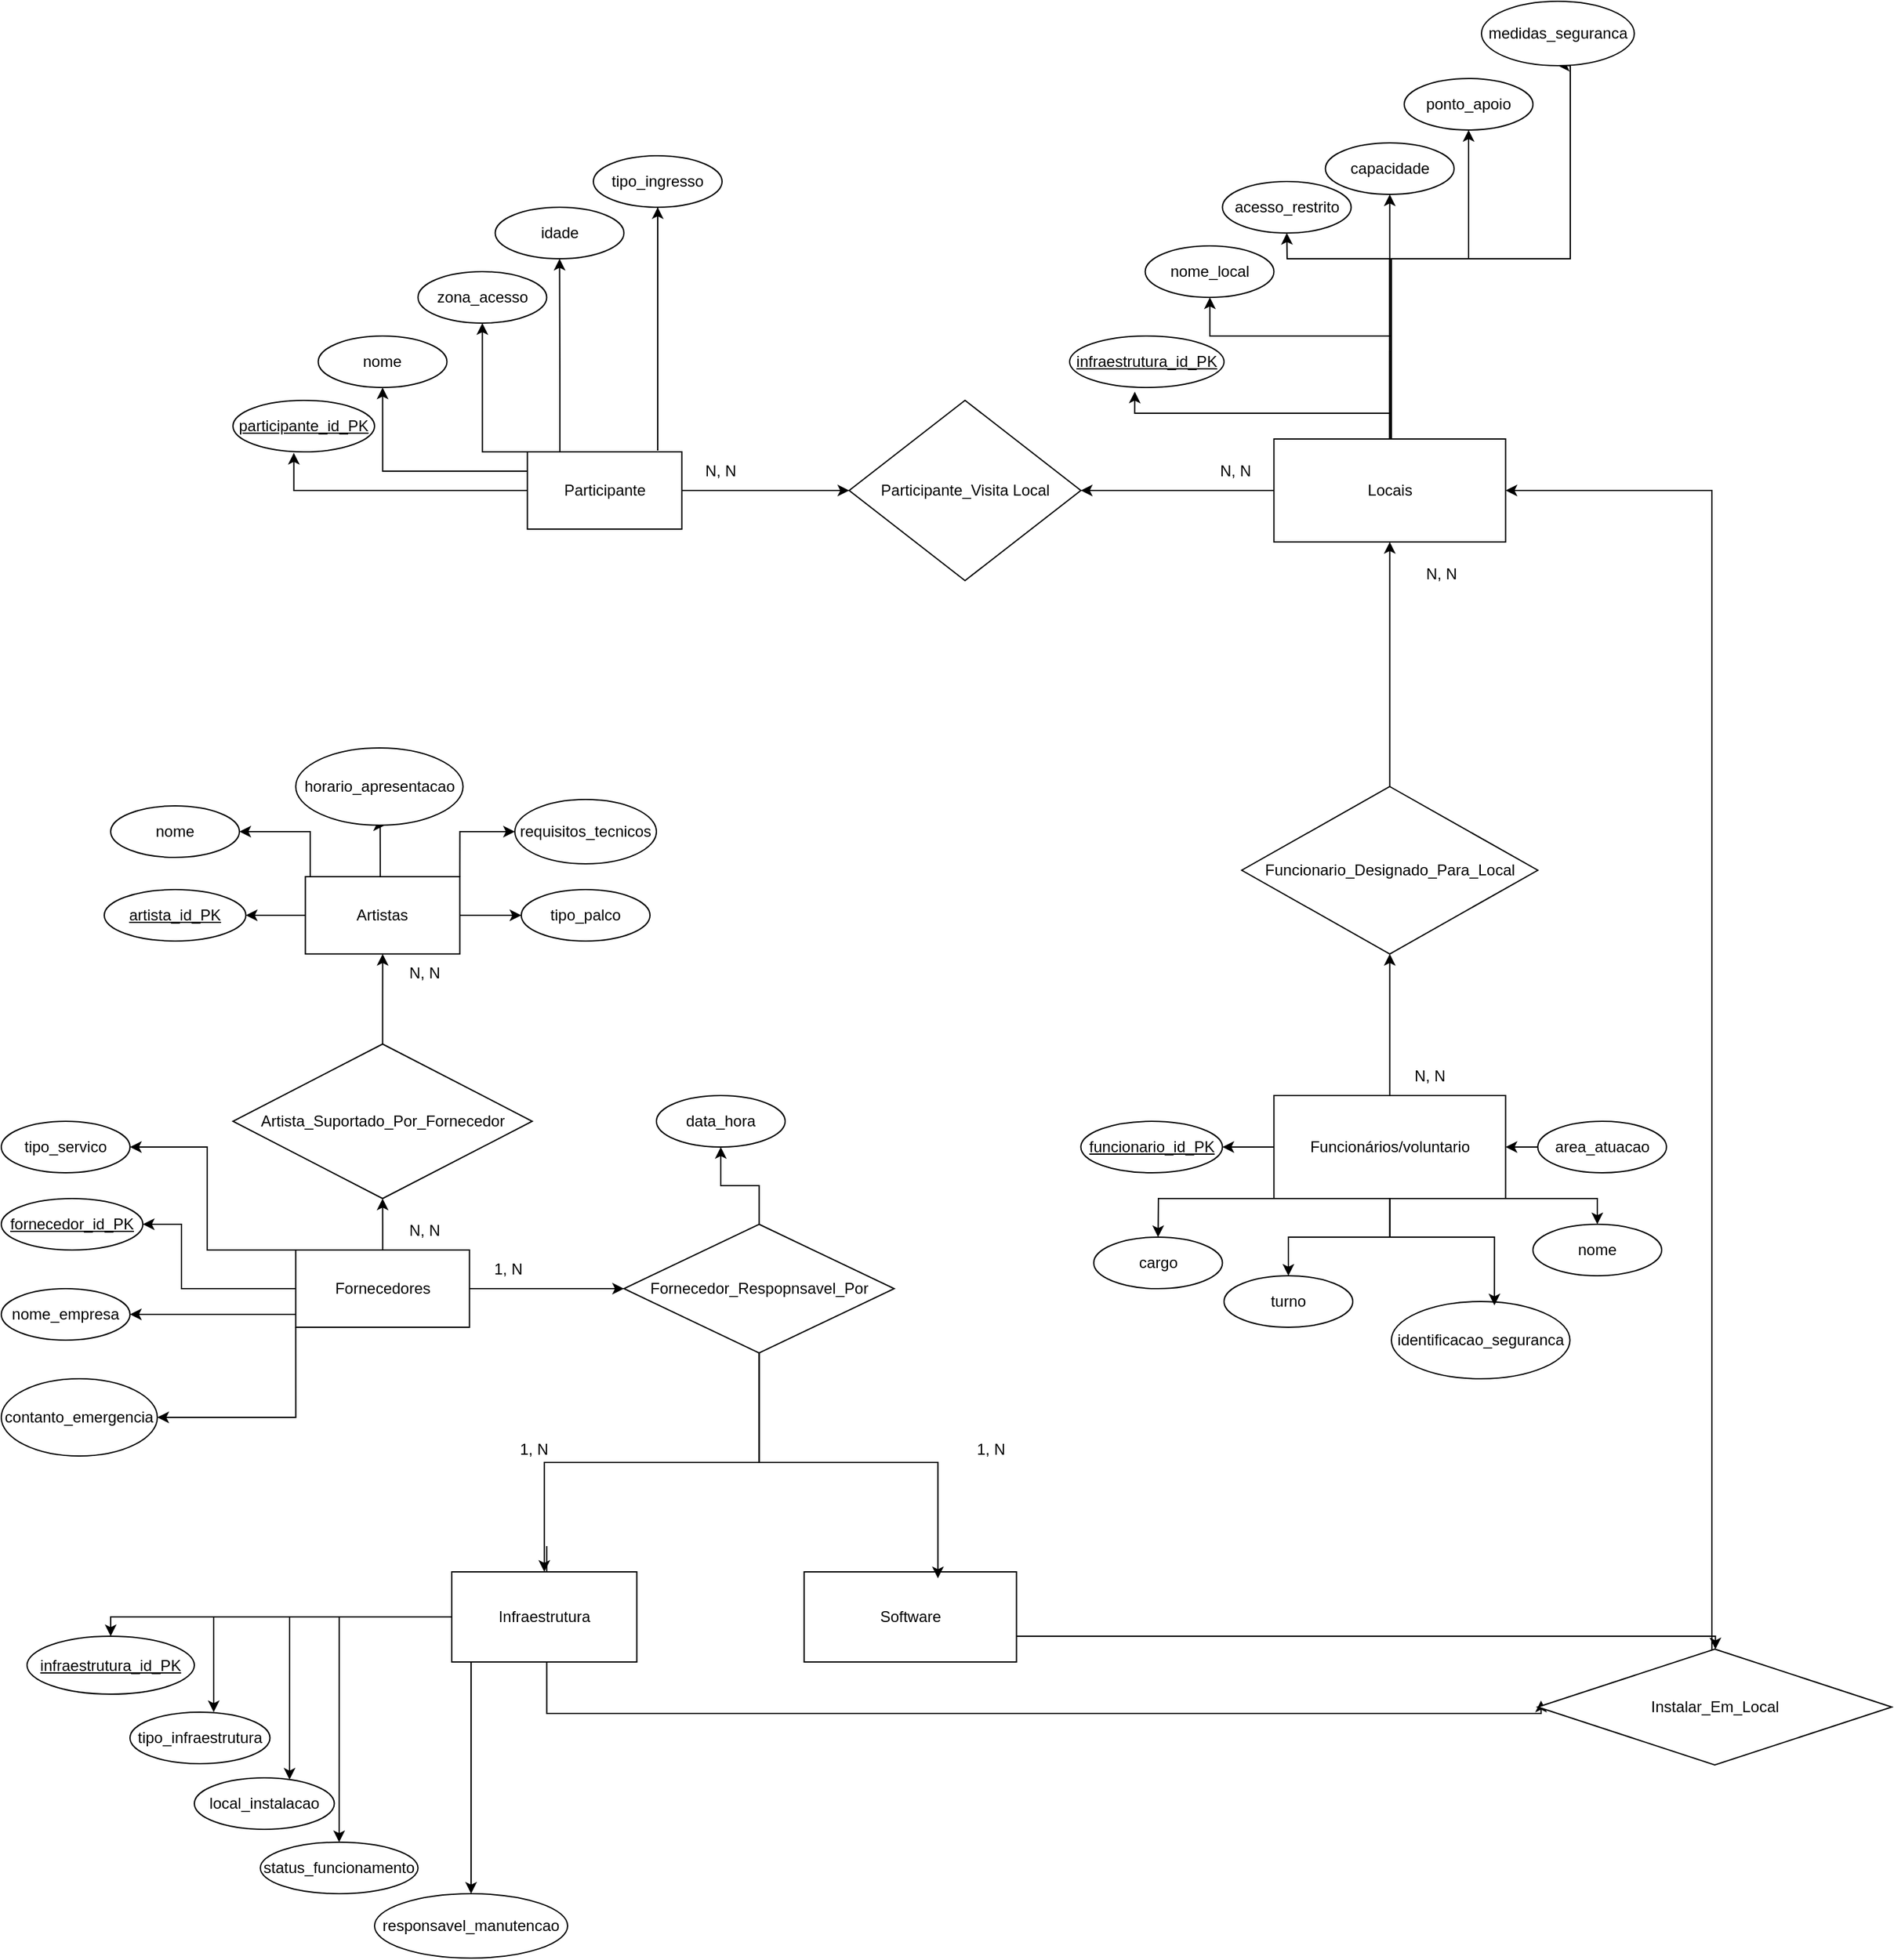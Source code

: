 <mxfile version="24.8.4">
  <diagram name="Página-1" id="hL2a2Nl7HlBN7vKdsbAJ">
    <mxGraphModel dx="4207" dy="4016" grid="1" gridSize="10" guides="1" tooltips="1" connect="1" arrows="1" fold="1" page="1" pageScale="1" pageWidth="827" pageHeight="1169" math="0" shadow="0">
      <root>
        <mxCell id="0" />
        <mxCell id="1" parent="0" />
        <mxCell id="MAmqwICPZgWBD1YirxLC-1" style="edgeStyle=orthogonalEdgeStyle;rounded=0;orthogonalLoop=1;jettySize=auto;html=1;" parent="1" source="MAmqwICPZgWBD1YirxLC-2" target="MAmqwICPZgWBD1YirxLC-13" edge="1">
          <mxGeometry relative="1" as="geometry" />
        </mxCell>
        <mxCell id="AtauicXUbGzkKiZJgYS7-9" style="edgeStyle=orthogonalEdgeStyle;rounded=0;orthogonalLoop=1;jettySize=auto;html=1;exitX=0;exitY=0.25;exitDx=0;exitDy=0;entryX=0.5;entryY=1;entryDx=0;entryDy=0;" edge="1" parent="1" source="MAmqwICPZgWBD1YirxLC-2" target="AtauicXUbGzkKiZJgYS7-2">
          <mxGeometry relative="1" as="geometry" />
        </mxCell>
        <mxCell id="AtauicXUbGzkKiZJgYS7-10" style="edgeStyle=orthogonalEdgeStyle;rounded=0;orthogonalLoop=1;jettySize=auto;html=1;exitX=0;exitY=0;exitDx=0;exitDy=0;entryX=0.5;entryY=1;entryDx=0;entryDy=0;" edge="1" parent="1" source="MAmqwICPZgWBD1YirxLC-2" target="AtauicXUbGzkKiZJgYS7-6">
          <mxGeometry relative="1" as="geometry">
            <Array as="points">
              <mxPoint x="334" y="190" />
            </Array>
          </mxGeometry>
        </mxCell>
        <mxCell id="AtauicXUbGzkKiZJgYS7-11" style="edgeStyle=orthogonalEdgeStyle;rounded=0;orthogonalLoop=1;jettySize=auto;html=1;entryX=0.5;entryY=1;entryDx=0;entryDy=0;" edge="1" parent="1" source="MAmqwICPZgWBD1YirxLC-2" target="AtauicXUbGzkKiZJgYS7-8">
          <mxGeometry relative="1" as="geometry">
            <Array as="points">
              <mxPoint x="394" y="140" />
              <mxPoint x="394" y="140" />
            </Array>
          </mxGeometry>
        </mxCell>
        <mxCell id="MAmqwICPZgWBD1YirxLC-2" value="Participante" style="rounded=0;whiteSpace=wrap;html=1;" parent="1" vertex="1">
          <mxGeometry x="368.75" y="190" width="120" height="60" as="geometry" />
        </mxCell>
        <mxCell id="MAmqwICPZgWBD1YirxLC-3" value="" style="edgeStyle=orthogonalEdgeStyle;rounded=0;orthogonalLoop=1;jettySize=auto;html=1;" parent="1" edge="1">
          <mxGeometry relative="1" as="geometry">
            <mxPoint x="383.75" y="1040" as="sourcePoint" />
            <mxPoint x="1156.25" y="1160" as="targetPoint" />
            <Array as="points">
              <mxPoint x="383.75" y="1170" />
              <mxPoint x="1156.75" y="1170" />
            </Array>
          </mxGeometry>
        </mxCell>
        <mxCell id="AtauicXUbGzkKiZJgYS7-69" style="edgeStyle=orthogonalEdgeStyle;rounded=0;orthogonalLoop=1;jettySize=auto;html=1;" edge="1" parent="1" source="MAmqwICPZgWBD1YirxLC-4" target="AtauicXUbGzkKiZJgYS7-68">
          <mxGeometry relative="1" as="geometry">
            <Array as="points">
              <mxPoint x="250" y="1095" />
              <mxPoint x="250" y="1095" />
            </Array>
          </mxGeometry>
        </mxCell>
        <mxCell id="AtauicXUbGzkKiZJgYS7-80" style="edgeStyle=orthogonalEdgeStyle;rounded=0;orthogonalLoop=1;jettySize=auto;html=1;entryX=0.5;entryY=0;entryDx=0;entryDy=0;" edge="1" parent="1" source="MAmqwICPZgWBD1YirxLC-4" target="AtauicXUbGzkKiZJgYS7-76">
          <mxGeometry relative="1" as="geometry">
            <Array as="points">
              <mxPoint x="320" y="1100" />
              <mxPoint x="320" y="1100" />
            </Array>
          </mxGeometry>
        </mxCell>
        <mxCell id="AtauicXUbGzkKiZJgYS7-81" style="edgeStyle=orthogonalEdgeStyle;rounded=0;orthogonalLoop=1;jettySize=auto;html=1;" edge="1" parent="1" source="MAmqwICPZgWBD1YirxLC-4" target="AtauicXUbGzkKiZJgYS7-77">
          <mxGeometry relative="1" as="geometry" />
        </mxCell>
        <mxCell id="MAmqwICPZgWBD1YirxLC-4" value="Infraestrutura" style="rounded=0;whiteSpace=wrap;html=1;" parent="1" vertex="1">
          <mxGeometry x="310" y="1060" width="143.75" height="70" as="geometry" />
        </mxCell>
        <mxCell id="MAmqwICPZgWBD1YirxLC-5" style="edgeStyle=orthogonalEdgeStyle;rounded=0;orthogonalLoop=1;jettySize=auto;html=1;" parent="1" source="MAmqwICPZgWBD1YirxLC-6" target="MAmqwICPZgWBD1YirxLC-13" edge="1">
          <mxGeometry relative="1" as="geometry" />
        </mxCell>
        <mxCell id="AtauicXUbGzkKiZJgYS7-56" style="edgeStyle=orthogonalEdgeStyle;rounded=0;orthogonalLoop=1;jettySize=auto;html=1;entryX=0.5;entryY=1;entryDx=0;entryDy=0;" edge="1" parent="1" source="MAmqwICPZgWBD1YirxLC-6" target="AtauicXUbGzkKiZJgYS7-60">
          <mxGeometry relative="1" as="geometry">
            <mxPoint x="918.75" y="90" as="targetPoint" />
            <Array as="points">
              <mxPoint x="1040" y="100" />
              <mxPoint x="899" y="100" />
              <mxPoint x="899" y="70" />
            </Array>
          </mxGeometry>
        </mxCell>
        <mxCell id="AtauicXUbGzkKiZJgYS7-63" style="edgeStyle=orthogonalEdgeStyle;rounded=0;orthogonalLoop=1;jettySize=auto;html=1;entryX=0.5;entryY=1;entryDx=0;entryDy=0;" edge="1" parent="1" source="MAmqwICPZgWBD1YirxLC-6" target="AtauicXUbGzkKiZJgYS7-61">
          <mxGeometry relative="1" as="geometry" />
        </mxCell>
        <mxCell id="AtauicXUbGzkKiZJgYS7-66" style="edgeStyle=orthogonalEdgeStyle;rounded=0;orthogonalLoop=1;jettySize=auto;html=1;entryX=0.5;entryY=1;entryDx=0;entryDy=0;" edge="1" parent="1" source="MAmqwICPZgWBD1YirxLC-6" target="AtauicXUbGzkKiZJgYS7-64">
          <mxGeometry relative="1" as="geometry">
            <Array as="points">
              <mxPoint x="1039" y="40" />
              <mxPoint x="1100" y="40" />
            </Array>
          </mxGeometry>
        </mxCell>
        <mxCell id="AtauicXUbGzkKiZJgYS7-67" style="edgeStyle=orthogonalEdgeStyle;rounded=0;orthogonalLoop=1;jettySize=auto;html=1;entryX=0.5;entryY=1;entryDx=0;entryDy=0;" edge="1" parent="1" source="MAmqwICPZgWBD1YirxLC-6" target="AtauicXUbGzkKiZJgYS7-65">
          <mxGeometry relative="1" as="geometry">
            <Array as="points">
              <mxPoint x="1039" y="40" />
              <mxPoint x="1179" y="40" />
            </Array>
          </mxGeometry>
        </mxCell>
        <mxCell id="MAmqwICPZgWBD1YirxLC-6" value="Locais" style="rounded=0;whiteSpace=wrap;html=1;" parent="1" vertex="1">
          <mxGeometry x="948.75" y="180" width="180" height="80" as="geometry" />
        </mxCell>
        <mxCell id="MAmqwICPZgWBD1YirxLC-7" value="" style="edgeStyle=orthogonalEdgeStyle;rounded=0;orthogonalLoop=1;jettySize=auto;html=1;" parent="1" source="MAmqwICPZgWBD1YirxLC-9" target="MAmqwICPZgWBD1YirxLC-21" edge="1">
          <mxGeometry relative="1" as="geometry" />
        </mxCell>
        <mxCell id="MAmqwICPZgWBD1YirxLC-8" value="" style="edgeStyle=orthogonalEdgeStyle;rounded=0;orthogonalLoop=1;jettySize=auto;html=1;" parent="1" source="MAmqwICPZgWBD1YirxLC-9" target="MAmqwICPZgWBD1YirxLC-29" edge="1">
          <mxGeometry relative="1" as="geometry" />
        </mxCell>
        <mxCell id="AtauicXUbGzkKiZJgYS7-46" style="edgeStyle=orthogonalEdgeStyle;rounded=0;orthogonalLoop=1;jettySize=auto;html=1;" edge="1" parent="1" source="MAmqwICPZgWBD1YirxLC-9" target="AtauicXUbGzkKiZJgYS7-45">
          <mxGeometry relative="1" as="geometry">
            <Array as="points">
              <mxPoint x="100" y="840" />
              <mxPoint x="100" y="790" />
            </Array>
          </mxGeometry>
        </mxCell>
        <mxCell id="AtauicXUbGzkKiZJgYS7-50" style="edgeStyle=orthogonalEdgeStyle;rounded=0;orthogonalLoop=1;jettySize=auto;html=1;exitX=0;exitY=1;exitDx=0;exitDy=0;" edge="1" parent="1" source="MAmqwICPZgWBD1YirxLC-9" target="AtauicXUbGzkKiZJgYS7-48">
          <mxGeometry relative="1" as="geometry">
            <Array as="points">
              <mxPoint x="189" y="940" />
            </Array>
          </mxGeometry>
        </mxCell>
        <mxCell id="AtauicXUbGzkKiZJgYS7-51" style="edgeStyle=orthogonalEdgeStyle;rounded=0;orthogonalLoop=1;jettySize=auto;html=1;entryX=1;entryY=0.5;entryDx=0;entryDy=0;" edge="1" parent="1" source="MAmqwICPZgWBD1YirxLC-9" target="AtauicXUbGzkKiZJgYS7-47">
          <mxGeometry relative="1" as="geometry">
            <Array as="points">
              <mxPoint x="190" y="860" />
              <mxPoint x="190" y="860" />
            </Array>
          </mxGeometry>
        </mxCell>
        <mxCell id="AtauicXUbGzkKiZJgYS7-52" style="edgeStyle=orthogonalEdgeStyle;rounded=0;orthogonalLoop=1;jettySize=auto;html=1;exitX=0;exitY=0;exitDx=0;exitDy=0;entryX=1;entryY=0.5;entryDx=0;entryDy=0;" edge="1" parent="1" source="MAmqwICPZgWBD1YirxLC-9" target="AtauicXUbGzkKiZJgYS7-49">
          <mxGeometry relative="1" as="geometry">
            <Array as="points">
              <mxPoint x="120" y="810" />
              <mxPoint x="120" y="730" />
            </Array>
          </mxGeometry>
        </mxCell>
        <mxCell id="MAmqwICPZgWBD1YirxLC-9" value="Fornecedores" style="rounded=0;whiteSpace=wrap;html=1;" parent="1" vertex="1">
          <mxGeometry x="188.75" y="810" width="135" height="60" as="geometry" />
        </mxCell>
        <mxCell id="MAmqwICPZgWBD1YirxLC-10" value="" style="edgeStyle=orthogonalEdgeStyle;rounded=0;orthogonalLoop=1;jettySize=auto;html=1;" parent="1" source="MAmqwICPZgWBD1YirxLC-11" target="MAmqwICPZgWBD1YirxLC-17" edge="1">
          <mxGeometry relative="1" as="geometry" />
        </mxCell>
        <mxCell id="AtauicXUbGzkKiZJgYS7-26" style="edgeStyle=orthogonalEdgeStyle;rounded=0;orthogonalLoop=1;jettySize=auto;html=1;entryX=1;entryY=0.5;entryDx=0;entryDy=0;" edge="1" parent="1" source="MAmqwICPZgWBD1YirxLC-11" target="AtauicXUbGzkKiZJgYS7-25">
          <mxGeometry relative="1" as="geometry" />
        </mxCell>
        <mxCell id="AtauicXUbGzkKiZJgYS7-35" style="edgeStyle=orthogonalEdgeStyle;rounded=0;orthogonalLoop=1;jettySize=auto;html=1;exitX=1;exitY=1;exitDx=0;exitDy=0;entryX=0.5;entryY=0;entryDx=0;entryDy=0;" edge="1" parent="1" source="MAmqwICPZgWBD1YirxLC-11" target="AtauicXUbGzkKiZJgYS7-29">
          <mxGeometry relative="1" as="geometry">
            <Array as="points">
              <mxPoint x="1200" y="770" />
            </Array>
          </mxGeometry>
        </mxCell>
        <mxCell id="AtauicXUbGzkKiZJgYS7-36" style="edgeStyle=orthogonalEdgeStyle;rounded=0;orthogonalLoop=1;jettySize=auto;html=1;entryX=0.5;entryY=0;entryDx=0;entryDy=0;" edge="1" parent="1" source="MAmqwICPZgWBD1YirxLC-11" target="AtauicXUbGzkKiZJgYS7-31">
          <mxGeometry relative="1" as="geometry" />
        </mxCell>
        <mxCell id="AtauicXUbGzkKiZJgYS7-38" style="edgeStyle=orthogonalEdgeStyle;rounded=0;orthogonalLoop=1;jettySize=auto;html=1;exitX=0;exitY=1;exitDx=0;exitDy=0;" edge="1" parent="1" source="MAmqwICPZgWBD1YirxLC-11" target="AtauicXUbGzkKiZJgYS7-27">
          <mxGeometry relative="1" as="geometry">
            <Array as="points">
              <mxPoint x="859" y="770" />
            </Array>
          </mxGeometry>
        </mxCell>
        <mxCell id="MAmqwICPZgWBD1YirxLC-11" value="Funcionários/voluntario" style="rounded=0;whiteSpace=wrap;html=1;" parent="1" vertex="1">
          <mxGeometry x="948.75" y="690" width="180" height="80" as="geometry" />
        </mxCell>
        <mxCell id="AtauicXUbGzkKiZJgYS7-14" style="edgeStyle=orthogonalEdgeStyle;rounded=0;orthogonalLoop=1;jettySize=auto;html=1;" edge="1" parent="1" source="MAmqwICPZgWBD1YirxLC-12" target="AtauicXUbGzkKiZJgYS7-13">
          <mxGeometry relative="1" as="geometry" />
        </mxCell>
        <mxCell id="AtauicXUbGzkKiZJgYS7-20" style="edgeStyle=orthogonalEdgeStyle;rounded=0;orthogonalLoop=1;jettySize=auto;html=1;" edge="1" parent="1" source="MAmqwICPZgWBD1YirxLC-12" target="AtauicXUbGzkKiZJgYS7-18">
          <mxGeometry relative="1" as="geometry" />
        </mxCell>
        <mxCell id="AtauicXUbGzkKiZJgYS7-22" style="edgeStyle=orthogonalEdgeStyle;rounded=0;orthogonalLoop=1;jettySize=auto;html=1;entryX=1;entryY=0.5;entryDx=0;entryDy=0;" edge="1" parent="1" source="MAmqwICPZgWBD1YirxLC-12" target="AtauicXUbGzkKiZJgYS7-15">
          <mxGeometry relative="1" as="geometry">
            <Array as="points">
              <mxPoint x="200" y="485" />
            </Array>
          </mxGeometry>
        </mxCell>
        <mxCell id="AtauicXUbGzkKiZJgYS7-24" style="edgeStyle=orthogonalEdgeStyle;rounded=0;orthogonalLoop=1;jettySize=auto;html=1;exitX=1;exitY=0;exitDx=0;exitDy=0;entryX=0;entryY=0.5;entryDx=0;entryDy=0;" edge="1" parent="1" source="MAmqwICPZgWBD1YirxLC-12" target="AtauicXUbGzkKiZJgYS7-17">
          <mxGeometry relative="1" as="geometry" />
        </mxCell>
        <mxCell id="AtauicXUbGzkKiZJgYS7-39" style="edgeStyle=orthogonalEdgeStyle;rounded=0;orthogonalLoop=1;jettySize=auto;html=1;" edge="1" parent="1">
          <mxGeometry relative="1" as="geometry">
            <mxPoint x="254.42" y="520.14" as="sourcePoint" />
            <mxPoint x="258.124" y="480.001" as="targetPoint" />
            <Array as="points">
              <mxPoint x="254.37" y="500" />
              <mxPoint x="254.37" y="500" />
              <mxPoint x="254.37" y="480" />
            </Array>
          </mxGeometry>
        </mxCell>
        <mxCell id="MAmqwICPZgWBD1YirxLC-12" value="Artistas" style="rounded=0;whiteSpace=wrap;html=1;" parent="1" vertex="1">
          <mxGeometry x="196.25" y="520" width="120" height="60" as="geometry" />
        </mxCell>
        <mxCell id="MAmqwICPZgWBD1YirxLC-13" value="Participante_Visita Local" style="rhombus;whiteSpace=wrap;html=1;" parent="1" vertex="1">
          <mxGeometry x="618.75" y="150" width="180" height="140" as="geometry" />
        </mxCell>
        <mxCell id="MAmqwICPZgWBD1YirxLC-14" value="N, N" style="text;html=1;align=center;verticalAlign=middle;whiteSpace=wrap;rounded=0;" parent="1" vertex="1">
          <mxGeometry x="888.75" y="190" width="60" height="30" as="geometry" />
        </mxCell>
        <mxCell id="MAmqwICPZgWBD1YirxLC-15" value="N, N" style="text;html=1;align=center;verticalAlign=middle;whiteSpace=wrap;rounded=0;" parent="1" vertex="1">
          <mxGeometry x="488.75" y="190" width="60" height="30" as="geometry" />
        </mxCell>
        <mxCell id="MAmqwICPZgWBD1YirxLC-16" style="edgeStyle=orthogonalEdgeStyle;rounded=0;orthogonalLoop=1;jettySize=auto;html=1;" parent="1" source="MAmqwICPZgWBD1YirxLC-17" target="MAmqwICPZgWBD1YirxLC-6" edge="1">
          <mxGeometry relative="1" as="geometry" />
        </mxCell>
        <mxCell id="MAmqwICPZgWBD1YirxLC-17" value="Funcionario_Designado_Para_Local" style="rhombus;whiteSpace=wrap;html=1;rounded=0;" parent="1" vertex="1">
          <mxGeometry x="923.75" y="450" width="230" height="130" as="geometry" />
        </mxCell>
        <mxCell id="MAmqwICPZgWBD1YirxLC-18" value="N, N" style="text;html=1;align=center;verticalAlign=middle;whiteSpace=wrap;rounded=0;" parent="1" vertex="1">
          <mxGeometry x="1048.75" y="270" width="60" height="30" as="geometry" />
        </mxCell>
        <mxCell id="MAmqwICPZgWBD1YirxLC-19" value="N, N" style="text;html=1;align=center;verticalAlign=middle;whiteSpace=wrap;rounded=0;" parent="1" vertex="1">
          <mxGeometry x="1040" y="660" width="60" height="30" as="geometry" />
        </mxCell>
        <mxCell id="MAmqwICPZgWBD1YirxLC-20" style="edgeStyle=orthogonalEdgeStyle;rounded=0;orthogonalLoop=1;jettySize=auto;html=1;" parent="1" source="MAmqwICPZgWBD1YirxLC-21" target="MAmqwICPZgWBD1YirxLC-4" edge="1">
          <mxGeometry relative="1" as="geometry" />
        </mxCell>
        <mxCell id="AtauicXUbGzkKiZJgYS7-74" style="edgeStyle=orthogonalEdgeStyle;rounded=0;orthogonalLoop=1;jettySize=auto;html=1;entryX=0.5;entryY=1;entryDx=0;entryDy=0;" edge="1" parent="1" source="MAmqwICPZgWBD1YirxLC-21" target="AtauicXUbGzkKiZJgYS7-73">
          <mxGeometry relative="1" as="geometry" />
        </mxCell>
        <mxCell id="MAmqwICPZgWBD1YirxLC-21" value="Fornecedor_Respopnsavel_Por" style="rhombus;whiteSpace=wrap;html=1;rounded=0;" parent="1" vertex="1">
          <mxGeometry x="443.75" y="790" width="210" height="100" as="geometry" />
        </mxCell>
        <mxCell id="MAmqwICPZgWBD1YirxLC-22" style="edgeStyle=orthogonalEdgeStyle;rounded=0;orthogonalLoop=1;jettySize=auto;html=1;" parent="1" source="MAmqwICPZgWBD1YirxLC-23" target="MAmqwICPZgWBD1YirxLC-33" edge="1">
          <mxGeometry relative="1" as="geometry">
            <Array as="points">
              <mxPoint x="676.75" y="1110" />
              <mxPoint x="1291.75" y="1110" />
            </Array>
          </mxGeometry>
        </mxCell>
        <mxCell id="MAmqwICPZgWBD1YirxLC-23" value="Software" style="rounded=0;whiteSpace=wrap;html=1;" parent="1" vertex="1">
          <mxGeometry x="583.75" y="1060" width="165" height="70" as="geometry" />
        </mxCell>
        <mxCell id="MAmqwICPZgWBD1YirxLC-24" style="edgeStyle=orthogonalEdgeStyle;rounded=0;orthogonalLoop=1;jettySize=auto;html=1;entryX=0.63;entryY=0.071;entryDx=0;entryDy=0;entryPerimeter=0;" parent="1" source="MAmqwICPZgWBD1YirxLC-21" target="MAmqwICPZgWBD1YirxLC-23" edge="1">
          <mxGeometry relative="1" as="geometry" />
        </mxCell>
        <mxCell id="MAmqwICPZgWBD1YirxLC-25" value="1, N" style="text;html=1;align=center;verticalAlign=middle;whiteSpace=wrap;rounded=0;" parent="1" vertex="1">
          <mxGeometry x="343.75" y="950" width="60" height="30" as="geometry" />
        </mxCell>
        <mxCell id="MAmqwICPZgWBD1YirxLC-26" value="1, N" style="text;html=1;align=center;verticalAlign=middle;whiteSpace=wrap;rounded=0;" parent="1" vertex="1">
          <mxGeometry x="323.75" y="810" width="60" height="30" as="geometry" />
        </mxCell>
        <mxCell id="MAmqwICPZgWBD1YirxLC-27" value="1, N" style="text;html=1;align=center;verticalAlign=middle;whiteSpace=wrap;rounded=0;" parent="1" vertex="1">
          <mxGeometry x="698.75" y="950" width="60" height="30" as="geometry" />
        </mxCell>
        <mxCell id="MAmqwICPZgWBD1YirxLC-28" style="edgeStyle=orthogonalEdgeStyle;rounded=0;orthogonalLoop=1;jettySize=auto;html=1;" parent="1" source="MAmqwICPZgWBD1YirxLC-29" target="MAmqwICPZgWBD1YirxLC-12" edge="1">
          <mxGeometry relative="1" as="geometry">
            <mxPoint x="256.25" y="590.0" as="targetPoint" />
          </mxGeometry>
        </mxCell>
        <mxCell id="MAmqwICPZgWBD1YirxLC-29" value="Artista_Suportado_Por_Fornecedor" style="rhombus;whiteSpace=wrap;html=1;rounded=0;" parent="1" vertex="1">
          <mxGeometry x="140" y="650" width="232.5" height="120" as="geometry" />
        </mxCell>
        <mxCell id="MAmqwICPZgWBD1YirxLC-30" value="N, N" style="text;html=1;align=center;verticalAlign=middle;whiteSpace=wrap;rounded=0;" parent="1" vertex="1">
          <mxGeometry x="258.75" y="580" width="60" height="30" as="geometry" />
        </mxCell>
        <mxCell id="MAmqwICPZgWBD1YirxLC-31" value="N, N" style="text;html=1;align=center;verticalAlign=middle;whiteSpace=wrap;rounded=0;" parent="1" vertex="1">
          <mxGeometry x="258.75" y="780" width="60" height="30" as="geometry" />
        </mxCell>
        <mxCell id="MAmqwICPZgWBD1YirxLC-32" style="edgeStyle=orthogonalEdgeStyle;rounded=0;orthogonalLoop=1;jettySize=auto;html=1;entryX=1;entryY=0.5;entryDx=0;entryDy=0;" parent="1" source="MAmqwICPZgWBD1YirxLC-33" target="MAmqwICPZgWBD1YirxLC-6" edge="1">
          <mxGeometry relative="1" as="geometry">
            <Array as="points">
              <mxPoint x="1289" y="220" />
            </Array>
          </mxGeometry>
        </mxCell>
        <mxCell id="MAmqwICPZgWBD1YirxLC-33" value="Instalar_Em_Local" style="rhombus;whiteSpace=wrap;html=1;rounded=0;" parent="1" vertex="1">
          <mxGeometry x="1153.75" y="1120" width="275" height="90" as="geometry" />
        </mxCell>
        <mxCell id="AtauicXUbGzkKiZJgYS7-2" value="nome" style="ellipse;whiteSpace=wrap;html=1;align=center;" vertex="1" parent="1">
          <mxGeometry x="206.25" y="100" width="100" height="40" as="geometry" />
        </mxCell>
        <mxCell id="AtauicXUbGzkKiZJgYS7-3" value="participante_id_PK" style="ellipse;whiteSpace=wrap;html=1;align=center;fontStyle=4;" vertex="1" parent="1">
          <mxGeometry x="140" y="150" width="110" height="40" as="geometry" />
        </mxCell>
        <mxCell id="AtauicXUbGzkKiZJgYS7-5" style="edgeStyle=orthogonalEdgeStyle;rounded=0;orthogonalLoop=1;jettySize=auto;html=1;entryX=0.43;entryY=1.02;entryDx=0;entryDy=0;entryPerimeter=0;" edge="1" parent="1" source="MAmqwICPZgWBD1YirxLC-2" target="AtauicXUbGzkKiZJgYS7-3">
          <mxGeometry relative="1" as="geometry" />
        </mxCell>
        <mxCell id="AtauicXUbGzkKiZJgYS7-6" value="zona_acesso" style="ellipse;whiteSpace=wrap;html=1;align=center;" vertex="1" parent="1">
          <mxGeometry x="283.75" y="50" width="100" height="40" as="geometry" />
        </mxCell>
        <mxCell id="AtauicXUbGzkKiZJgYS7-7" value="tipo_ingresso" style="ellipse;whiteSpace=wrap;html=1;align=center;" vertex="1" parent="1">
          <mxGeometry x="420" y="-40" width="100" height="40" as="geometry" />
        </mxCell>
        <mxCell id="AtauicXUbGzkKiZJgYS7-8" value="idade" style="ellipse;whiteSpace=wrap;html=1;align=center;" vertex="1" parent="1">
          <mxGeometry x="343.75" width="100" height="40" as="geometry" />
        </mxCell>
        <mxCell id="AtauicXUbGzkKiZJgYS7-12" style="edgeStyle=orthogonalEdgeStyle;rounded=0;orthogonalLoop=1;jettySize=auto;html=1;" edge="1" parent="1" source="AtauicXUbGzkKiZJgYS7-7">
          <mxGeometry relative="1" as="geometry">
            <mxPoint x="470" as="targetPoint" />
            <Array as="points">
              <mxPoint x="470" y="189" />
            </Array>
          </mxGeometry>
        </mxCell>
        <mxCell id="AtauicXUbGzkKiZJgYS7-13" value="artista_id_PK" style="ellipse;whiteSpace=wrap;html=1;align=center;fontStyle=4;" vertex="1" parent="1">
          <mxGeometry x="40" y="530" width="110" height="40" as="geometry" />
        </mxCell>
        <mxCell id="AtauicXUbGzkKiZJgYS7-15" value="nome" style="ellipse;whiteSpace=wrap;html=1;align=center;" vertex="1" parent="1">
          <mxGeometry x="45" y="465" width="100" height="40" as="geometry" />
        </mxCell>
        <mxCell id="AtauicXUbGzkKiZJgYS7-16" value="horario_apresentacao" style="ellipse;whiteSpace=wrap;html=1;align=center;" vertex="1" parent="1">
          <mxGeometry x="188.75" y="420" width="130" height="60" as="geometry" />
        </mxCell>
        <mxCell id="AtauicXUbGzkKiZJgYS7-17" value="requisitos_tecnicos" style="ellipse;whiteSpace=wrap;html=1;align=center;" vertex="1" parent="1">
          <mxGeometry x="359" y="460" width="110" height="50" as="geometry" />
        </mxCell>
        <mxCell id="AtauicXUbGzkKiZJgYS7-18" value="tipo_palco" style="ellipse;whiteSpace=wrap;html=1;align=center;" vertex="1" parent="1">
          <mxGeometry x="364" y="530" width="100" height="40" as="geometry" />
        </mxCell>
        <mxCell id="AtauicXUbGzkKiZJgYS7-25" value="funcionario_id_PK" style="ellipse;whiteSpace=wrap;html=1;align=center;fontStyle=4;" vertex="1" parent="1">
          <mxGeometry x="798.75" y="710" width="110" height="40" as="geometry" />
        </mxCell>
        <mxCell id="AtauicXUbGzkKiZJgYS7-27" value="cargo" style="ellipse;whiteSpace=wrap;html=1;align=center;" vertex="1" parent="1">
          <mxGeometry x="808.75" y="800" width="100" height="40" as="geometry" />
        </mxCell>
        <mxCell id="AtauicXUbGzkKiZJgYS7-29" value="nome" style="ellipse;whiteSpace=wrap;html=1;align=center;" vertex="1" parent="1">
          <mxGeometry x="1150" y="790" width="100" height="40" as="geometry" />
        </mxCell>
        <mxCell id="AtauicXUbGzkKiZJgYS7-31" value="turno" style="ellipse;whiteSpace=wrap;html=1;align=center;" vertex="1" parent="1">
          <mxGeometry x="910" y="830" width="100" height="40" as="geometry" />
        </mxCell>
        <mxCell id="AtauicXUbGzkKiZJgYS7-34" style="edgeStyle=orthogonalEdgeStyle;rounded=0;orthogonalLoop=1;jettySize=auto;html=1;" edge="1" parent="1" source="AtauicXUbGzkKiZJgYS7-32" target="MAmqwICPZgWBD1YirxLC-11">
          <mxGeometry relative="1" as="geometry" />
        </mxCell>
        <mxCell id="AtauicXUbGzkKiZJgYS7-32" value="area_atuacao" style="ellipse;whiteSpace=wrap;html=1;align=center;" vertex="1" parent="1">
          <mxGeometry x="1153.75" y="710" width="100" height="40" as="geometry" />
        </mxCell>
        <mxCell id="AtauicXUbGzkKiZJgYS7-33" value="identificacao_seguranca" style="ellipse;whiteSpace=wrap;html=1;align=center;" vertex="1" parent="1">
          <mxGeometry x="1040" y="850" width="138.75" height="60" as="geometry" />
        </mxCell>
        <mxCell id="AtauicXUbGzkKiZJgYS7-37" style="edgeStyle=orthogonalEdgeStyle;rounded=0;orthogonalLoop=1;jettySize=auto;html=1;entryX=0.577;entryY=0.05;entryDx=0;entryDy=0;entryPerimeter=0;" edge="1" parent="1" source="MAmqwICPZgWBD1YirxLC-11" target="AtauicXUbGzkKiZJgYS7-33">
          <mxGeometry relative="1" as="geometry">
            <Array as="points">
              <mxPoint x="1039" y="800" />
              <mxPoint x="1120" y="800" />
            </Array>
          </mxGeometry>
        </mxCell>
        <mxCell id="AtauicXUbGzkKiZJgYS7-45" value="fornecedor_id_PK" style="ellipse;whiteSpace=wrap;html=1;align=center;fontStyle=4;" vertex="1" parent="1">
          <mxGeometry x="-40" y="770" width="110" height="40" as="geometry" />
        </mxCell>
        <mxCell id="AtauicXUbGzkKiZJgYS7-47" value="nome_empresa" style="ellipse;whiteSpace=wrap;html=1;align=center;" vertex="1" parent="1">
          <mxGeometry x="-40" y="840" width="100" height="40" as="geometry" />
        </mxCell>
        <mxCell id="AtauicXUbGzkKiZJgYS7-48" value="contanto_emergencia" style="ellipse;whiteSpace=wrap;html=1;align=center;" vertex="1" parent="1">
          <mxGeometry x="-40" y="910" width="121.25" height="60" as="geometry" />
        </mxCell>
        <mxCell id="AtauicXUbGzkKiZJgYS7-49" value="tipo_servico" style="ellipse;whiteSpace=wrap;html=1;align=center;" vertex="1" parent="1">
          <mxGeometry x="-40" y="710" width="100" height="40" as="geometry" />
        </mxCell>
        <mxCell id="AtauicXUbGzkKiZJgYS7-53" value="infraestrutura_id_PK" style="ellipse;whiteSpace=wrap;html=1;align=center;fontStyle=4;" vertex="1" parent="1">
          <mxGeometry x="790" y="100" width="120" height="40" as="geometry" />
        </mxCell>
        <mxCell id="AtauicXUbGzkKiZJgYS7-54" style="edgeStyle=orthogonalEdgeStyle;rounded=0;orthogonalLoop=1;jettySize=auto;html=1;entryX=0.422;entryY=1.08;entryDx=0;entryDy=0;entryPerimeter=0;" edge="1" parent="1" source="MAmqwICPZgWBD1YirxLC-6" target="AtauicXUbGzkKiZJgYS7-53">
          <mxGeometry relative="1" as="geometry">
            <Array as="points">
              <mxPoint x="1039" y="160" />
              <mxPoint x="841" y="160" />
            </Array>
          </mxGeometry>
        </mxCell>
        <mxCell id="AtauicXUbGzkKiZJgYS7-58" style="edgeStyle=orthogonalEdgeStyle;rounded=0;orthogonalLoop=1;jettySize=auto;html=1;" edge="1" parent="1" source="MAmqwICPZgWBD1YirxLC-6" target="AtauicXUbGzkKiZJgYS7-62">
          <mxGeometry relative="1" as="geometry">
            <mxPoint x="977.6" y="43.44" as="targetPoint" />
            <Array as="points">
              <mxPoint x="1039" y="112" />
              <mxPoint x="1040" y="112" />
              <mxPoint x="1040" y="40" />
              <mxPoint x="959" y="40" />
            </Array>
          </mxGeometry>
        </mxCell>
        <mxCell id="AtauicXUbGzkKiZJgYS7-60" value="nome_local" style="ellipse;whiteSpace=wrap;html=1;align=center;" vertex="1" parent="1">
          <mxGeometry x="848.75" y="30" width="100" height="40" as="geometry" />
        </mxCell>
        <mxCell id="AtauicXUbGzkKiZJgYS7-61" value="capacidade" style="ellipse;whiteSpace=wrap;html=1;align=center;" vertex="1" parent="1">
          <mxGeometry x="988.75" y="-50" width="100" height="40" as="geometry" />
        </mxCell>
        <mxCell id="AtauicXUbGzkKiZJgYS7-62" value="acesso_restrito" style="ellipse;whiteSpace=wrap;html=1;align=center;" vertex="1" parent="1">
          <mxGeometry x="908.75" y="-20" width="100" height="40" as="geometry" />
        </mxCell>
        <mxCell id="AtauicXUbGzkKiZJgYS7-64" value="ponto_apoio" style="ellipse;whiteSpace=wrap;html=1;align=center;" vertex="1" parent="1">
          <mxGeometry x="1050" y="-100" width="100" height="40" as="geometry" />
        </mxCell>
        <mxCell id="AtauicXUbGzkKiZJgYS7-65" value="medidas_seguranca" style="ellipse;whiteSpace=wrap;html=1;align=center;" vertex="1" parent="1">
          <mxGeometry x="1110" y="-160" width="118.75" height="50" as="geometry" />
        </mxCell>
        <mxCell id="AtauicXUbGzkKiZJgYS7-68" value="infraestrutura_id_PK" style="ellipse;whiteSpace=wrap;html=1;align=center;fontStyle=4;" vertex="1" parent="1">
          <mxGeometry x="-20" y="1110" width="130" height="45" as="geometry" />
        </mxCell>
        <mxCell id="AtauicXUbGzkKiZJgYS7-71" value="tipo_infraestrutura" style="ellipse;whiteSpace=wrap;html=1;align=center;" vertex="1" parent="1">
          <mxGeometry x="60" y="1169" width="108.75" height="40" as="geometry" />
        </mxCell>
        <mxCell id="AtauicXUbGzkKiZJgYS7-73" value="data_hora" style="ellipse;whiteSpace=wrap;html=1;align=center;" vertex="1" parent="1">
          <mxGeometry x="469" y="690" width="100" height="40" as="geometry" />
        </mxCell>
        <mxCell id="AtauicXUbGzkKiZJgYS7-75" value="local_instalacao" style="ellipse;whiteSpace=wrap;html=1;align=center;" vertex="1" parent="1">
          <mxGeometry x="110" y="1220" width="108.75" height="40" as="geometry" />
        </mxCell>
        <mxCell id="AtauicXUbGzkKiZJgYS7-76" value="responsavel_manutencao" style="ellipse;whiteSpace=wrap;html=1;align=center;" vertex="1" parent="1">
          <mxGeometry x="250" y="1310" width="150" height="50" as="geometry" />
        </mxCell>
        <mxCell id="AtauicXUbGzkKiZJgYS7-77" value="status_funcionamento" style="ellipse;whiteSpace=wrap;html=1;align=center;" vertex="1" parent="1">
          <mxGeometry x="161.25" y="1270" width="122.5" height="40" as="geometry" />
        </mxCell>
        <mxCell id="AtauicXUbGzkKiZJgYS7-78" style="edgeStyle=orthogonalEdgeStyle;rounded=0;orthogonalLoop=1;jettySize=auto;html=1;entryX=0.598;entryY=0;entryDx=0;entryDy=0;entryPerimeter=0;" edge="1" parent="1" source="MAmqwICPZgWBD1YirxLC-4" target="AtauicXUbGzkKiZJgYS7-71">
          <mxGeometry relative="1" as="geometry" />
        </mxCell>
        <mxCell id="AtauicXUbGzkKiZJgYS7-79" style="edgeStyle=orthogonalEdgeStyle;rounded=0;orthogonalLoop=1;jettySize=auto;html=1;entryX=0.68;entryY=0.035;entryDx=0;entryDy=0;entryPerimeter=0;" edge="1" parent="1" source="MAmqwICPZgWBD1YirxLC-4" target="AtauicXUbGzkKiZJgYS7-75">
          <mxGeometry relative="1" as="geometry" />
        </mxCell>
      </root>
    </mxGraphModel>
  </diagram>
</mxfile>
